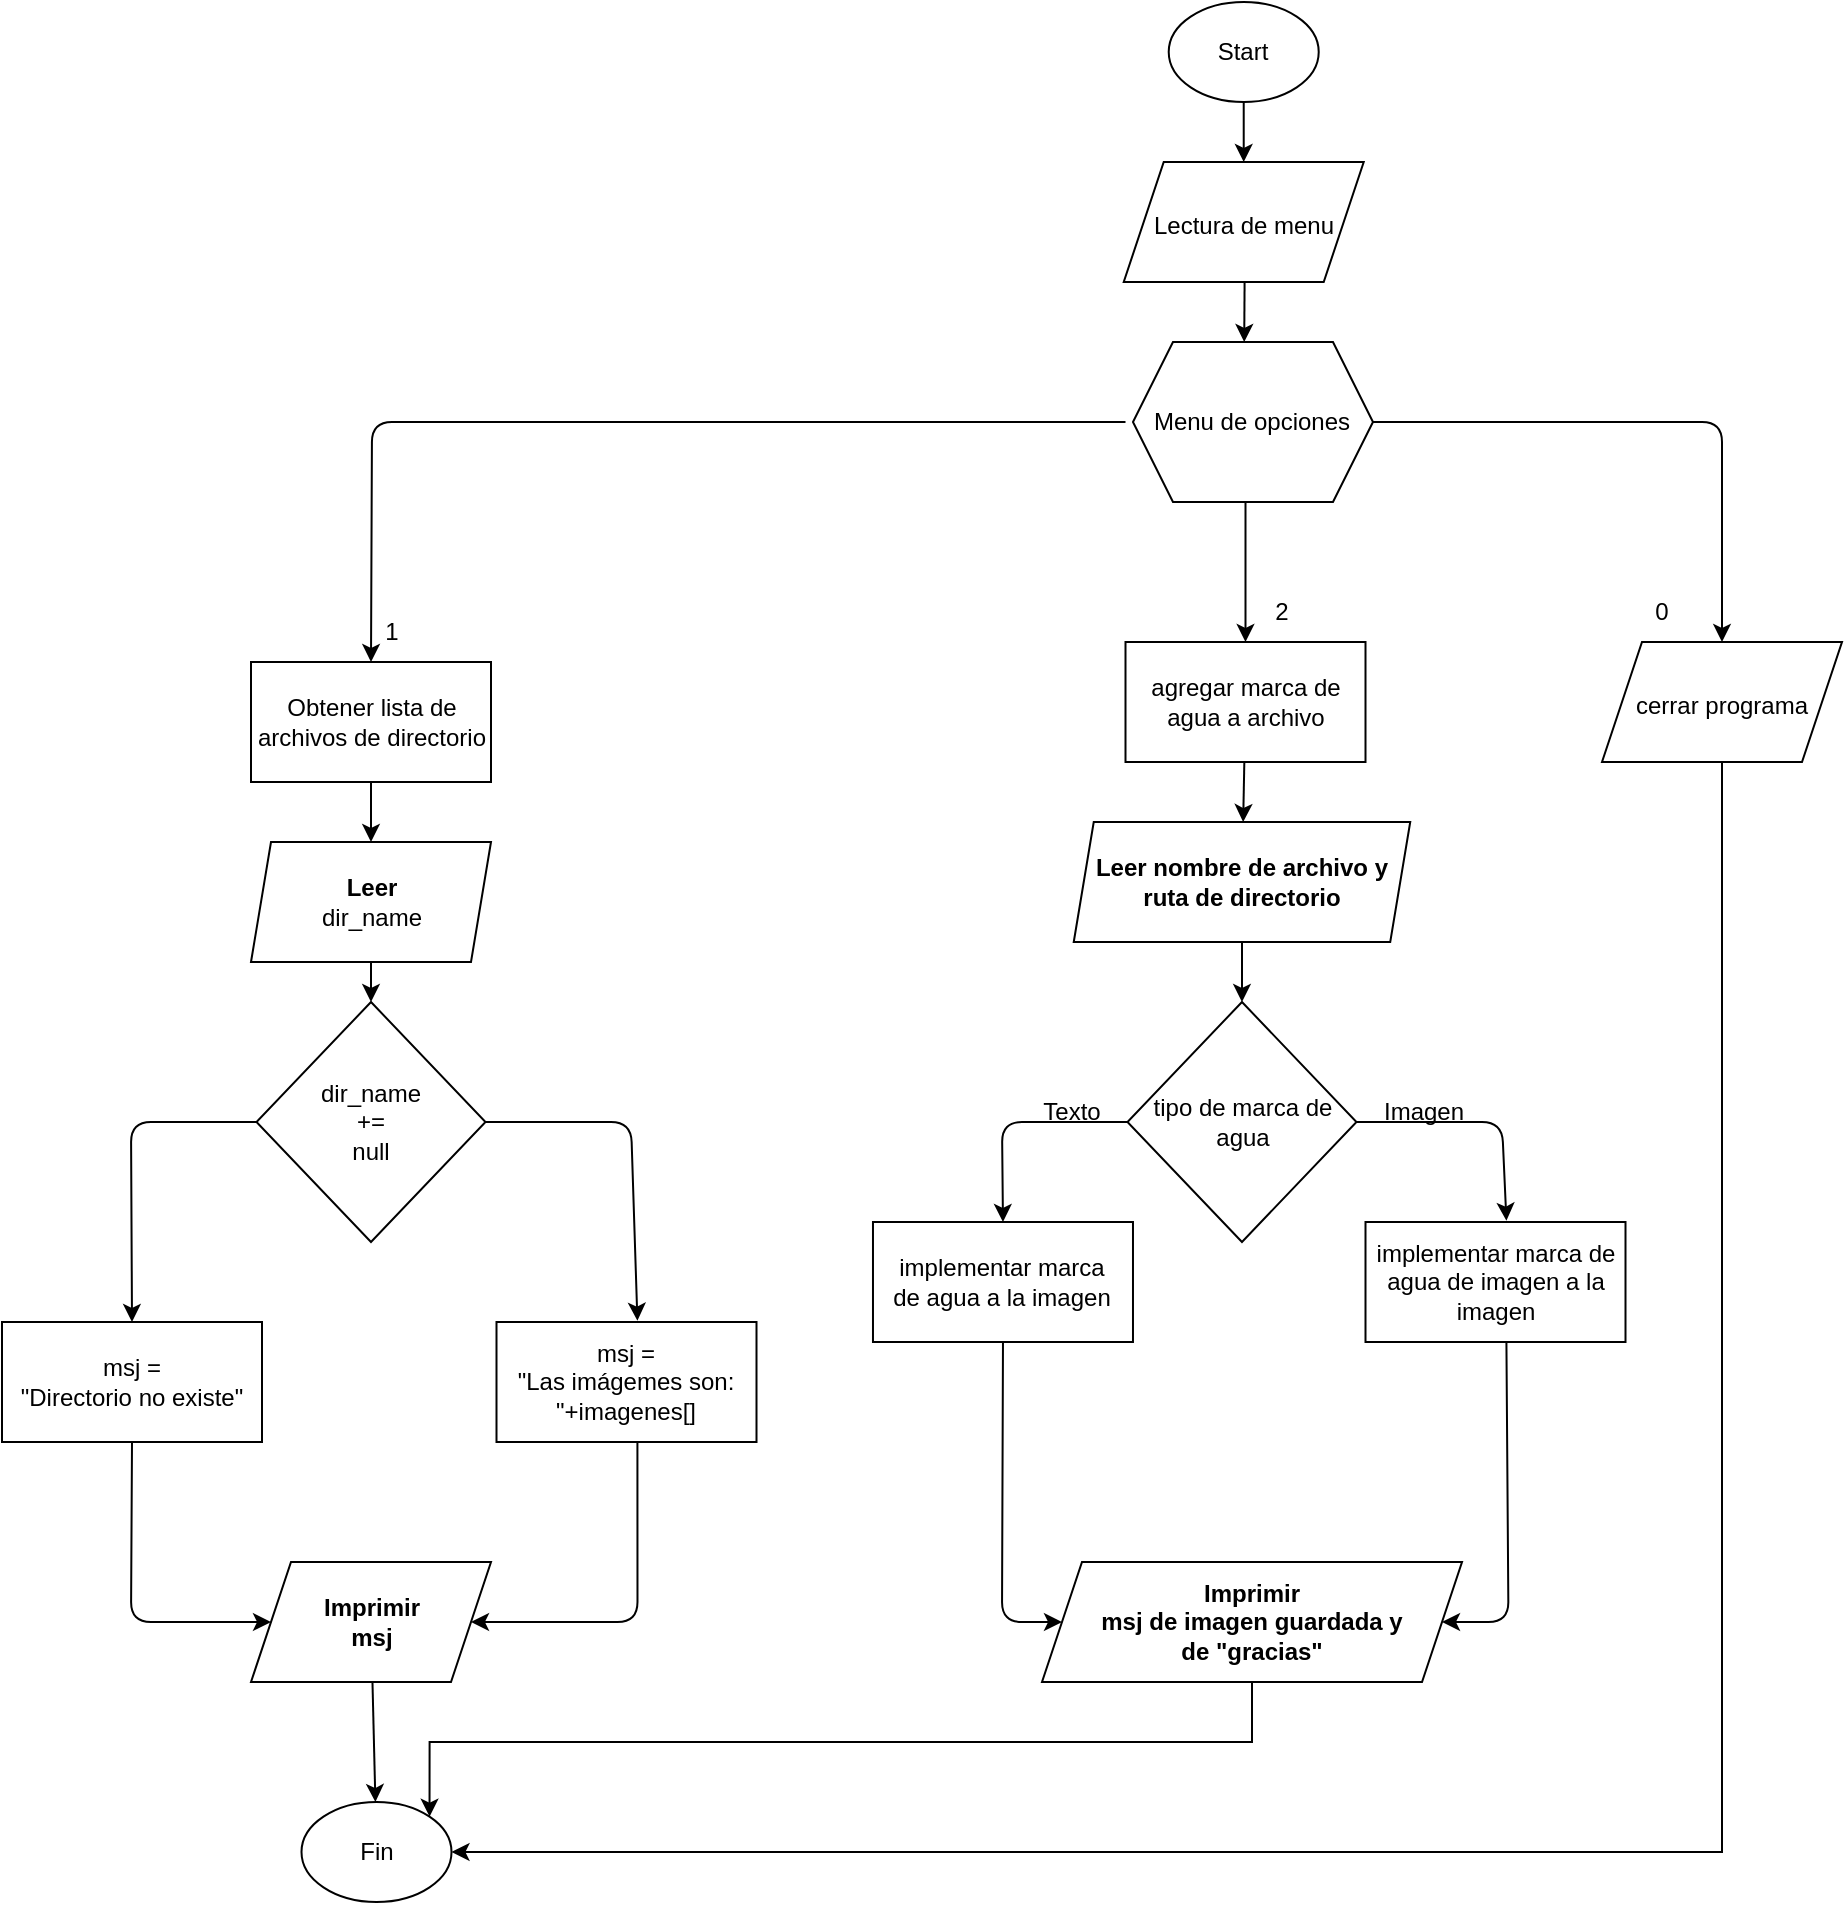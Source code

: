<mxfile version="20.8.10" type="device"><diagram id="IjiTmnJwu6j2XZqDibwr" name="Page-1"><mxGraphModel dx="2268" dy="820" grid="1" gridSize="10" guides="1" tooltips="1" connect="1" arrows="1" fold="1" page="1" pageScale="1" pageWidth="850" pageHeight="1100" math="0" shadow="0"><root><mxCell id="0"/><mxCell id="1" parent="0"/><mxCell id="22" value="" style="edgeStyle=none;html=1;" parent="1" edge="1"><mxGeometry relative="1" as="geometry"><mxPoint x="581.36" y="160" as="sourcePoint"/><mxPoint x="581.11" y="200" as="targetPoint"/></mxGeometry></mxCell><mxCell id="35" value="" style="edgeStyle=none;html=1;fontSize=18;" parent="1" source="2" target="34" edge="1"><mxGeometry relative="1" as="geometry"/></mxCell><mxCell id="2" value="Start" style="ellipse;whiteSpace=wrap;html=1;" parent="1" vertex="1"><mxGeometry x="543.36" y="30" width="75" height="50" as="geometry"/></mxCell><mxCell id="7" value="" style="edgeStyle=none;html=1;" parent="1" source="3" target="6" edge="1"><mxGeometry relative="1" as="geometry"/></mxCell><mxCell id="3" value="Leer&lt;br&gt;&lt;span style=&quot;font-weight: normal;&quot;&gt;dir_name&lt;/span&gt;" style="shape=parallelogram;perimeter=parallelogramPerimeter;whiteSpace=wrap;html=1;fixedSize=1;size=10.0;fontStyle=1" parent="1" vertex="1"><mxGeometry x="84.5" y="450" width="120" height="60" as="geometry"/></mxCell><mxCell id="9" value="" style="edgeStyle=none;html=1;entryX=0.542;entryY=-0.011;entryDx=0;entryDy=0;entryPerimeter=0;" parent="1" source="6" target="8" edge="1"><mxGeometry relative="1" as="geometry"><Array as="points"><mxPoint x="274.5" y="590"/></Array></mxGeometry></mxCell><mxCell id="38" style="edgeStyle=none;html=1;entryX=0.5;entryY=0;entryDx=0;entryDy=0;fontSize=12;" parent="1" source="6" target="10" edge="1"><mxGeometry relative="1" as="geometry"><Array as="points"><mxPoint x="24.5" y="590"/></Array></mxGeometry></mxCell><mxCell id="6" value="dir_name &lt;br&gt;+=&lt;br&gt;null" style="rhombus;whiteSpace=wrap;html=1;" parent="1" vertex="1"><mxGeometry x="87.25" y="530" width="114.5" height="120" as="geometry"/></mxCell><mxCell id="16" style="edgeStyle=none;html=1;entryX=1;entryY=0.5;entryDx=0;entryDy=0;exitX=0.542;exitY=1.002;exitDx=0;exitDy=0;exitPerimeter=0;" parent="1" source="8" target="40" edge="1"><mxGeometry relative="1" as="geometry"><mxPoint x="207.25" y="840.0" as="targetPoint"/><Array as="points"><mxPoint x="277.75" y="840"/></Array></mxGeometry></mxCell><mxCell id="8" value="msj = &lt;br&gt;&quot;Las imágemes son: &quot;+imagenes[]" style="whiteSpace=wrap;html=1;" parent="1" vertex="1"><mxGeometry x="207.25" y="690" width="130" height="60" as="geometry"/></mxCell><mxCell id="15" value="" style="edgeStyle=none;html=1;entryX=0;entryY=0.5;entryDx=0;entryDy=0;exitX=0.5;exitY=1;exitDx=0;exitDy=0;" parent="1" source="10" target="40" edge="1"><mxGeometry relative="1" as="geometry"><mxPoint x="-58.25" y="750.0" as="sourcePoint"/><mxPoint x="87.25" y="840.0" as="targetPoint"/><Array as="points"><mxPoint x="24.5" y="840"/></Array></mxGeometry></mxCell><mxCell id="19" value="Fin" style="ellipse;whiteSpace=wrap;html=1;" parent="1" vertex="1"><mxGeometry x="109.75" y="930" width="75" height="50" as="geometry"/></mxCell><mxCell id="24" style="edgeStyle=none;html=1;entryX=0.5;entryY=0;entryDx=0;entryDy=0;" parent="1" target="23" edge="1"><mxGeometry relative="1" as="geometry"><Array as="points"><mxPoint x="206.75" y="240"/><mxPoint x="145" y="240"/></Array><mxPoint x="521.75" y="240" as="sourcePoint"/></mxGeometry></mxCell><mxCell id="26" value="" style="edgeStyle=none;html=1;exitX=0.5;exitY=1;exitDx=0;exitDy=0;" parent="1" target="25" edge="1"><mxGeometry relative="1" as="geometry"><Array as="points"/><mxPoint x="581.75" y="280" as="sourcePoint"/></mxGeometry></mxCell><mxCell id="31" value="" style="edgeStyle=none;html=1;fontSize=18;" parent="1" edge="1"><mxGeometry relative="1" as="geometry"><mxPoint x="820.0" y="350" as="targetPoint"/><Array as="points"><mxPoint x="820" y="240"/></Array><mxPoint x="640" y="240" as="sourcePoint"/></mxGeometry></mxCell><mxCell id="29" value="" style="edgeStyle=none;html=1;fontSize=18;entryX=0.5;entryY=0;entryDx=0;entryDy=0;" parent="1" source="23" target="3" edge="1"><mxGeometry relative="1" as="geometry"><mxPoint x="147.5" y="440" as="targetPoint"/></mxGeometry></mxCell><mxCell id="23" value="Obtener lista de archivos de directorio" style="whiteSpace=wrap;html=1;" parent="1" vertex="1"><mxGeometry x="84.5" y="360" width="120" height="60" as="geometry"/></mxCell><mxCell id="43" value="" style="edgeStyle=none;html=1;fontSize=12;" parent="1" source="25" target="42" edge="1"><mxGeometry relative="1" as="geometry"/></mxCell><mxCell id="25" value="agregar marca de agua a archivo" style="whiteSpace=wrap;html=1;" parent="1" vertex="1"><mxGeometry x="521.75" y="350" width="120" height="60" as="geometry"/></mxCell><mxCell id="roUxp3HFP8F-yuzGw5za-48" style="edgeStyle=orthogonalEdgeStyle;rounded=0;orthogonalLoop=1;jettySize=auto;html=1;exitX=0.5;exitY=1;exitDx=0;exitDy=0;entryX=1;entryY=0.5;entryDx=0;entryDy=0;" parent="1" source="33" target="19" edge="1"><mxGeometry relative="1" as="geometry"/></mxCell><mxCell id="33" value="&lt;span style=&quot;font-size: 12px;&quot;&gt;cerrar programa&lt;/span&gt;" style="shape=parallelogram;perimeter=parallelogramPerimeter;whiteSpace=wrap;html=1;fixedSize=1;fontSize=18;" parent="1" vertex="1"><mxGeometry x="760" y="350" width="120" height="60" as="geometry"/></mxCell><mxCell id="34" value="&lt;font style=&quot;font-size: 12px;&quot;&gt;Lectura de menu&lt;br&gt;&lt;/font&gt;" style="shape=parallelogram;perimeter=parallelogramPerimeter;whiteSpace=wrap;html=1;fixedSize=1;fontSize=18;" parent="1" vertex="1"><mxGeometry x="520.86" y="110" width="120" height="60" as="geometry"/></mxCell><mxCell id="37" style="edgeStyle=none;html=1;fontSize=12;" parent="1" source="10" edge="1"><mxGeometry relative="1" as="geometry"><mxPoint x="14" y="700.0" as="targetPoint"/></mxGeometry></mxCell><mxCell id="10" value="msj = &lt;br&gt;&quot;Directorio no existe&quot;" style="whiteSpace=wrap;html=1;" parent="1" vertex="1"><mxGeometry x="-40" y="690" width="130" height="60" as="geometry"/></mxCell><mxCell id="41" value="" style="edgeStyle=none;html=1;fontSize=12;" parent="1" source="40" target="19" edge="1"><mxGeometry relative="1" as="geometry"/></mxCell><mxCell id="40" value="&lt;b&gt;Imprimir&lt;br&gt;msj&lt;/b&gt;" style="shape=parallelogram;perimeter=parallelogramPerimeter;whiteSpace=wrap;html=1;fixedSize=1;fontSize=12;" parent="1" vertex="1"><mxGeometry x="84.5" y="810" width="120" height="60" as="geometry"/></mxCell><mxCell id="pkpLJFI0L02xDPb_ya9f-51" style="edgeStyle=orthogonalEdgeStyle;rounded=0;orthogonalLoop=1;jettySize=auto;html=1;exitX=0.5;exitY=1;exitDx=0;exitDy=0;entryX=0.5;entryY=0;entryDx=0;entryDy=0;" parent="1" source="42" target="46" edge="1"><mxGeometry relative="1" as="geometry"/></mxCell><mxCell id="42" value="Leer nombre de archivo y&lt;br&gt;ruta de directorio" style="shape=parallelogram;perimeter=parallelogramPerimeter;whiteSpace=wrap;html=1;fixedSize=1;size=10.0;fontStyle=1" parent="1" vertex="1"><mxGeometry x="495.87" y="440" width="168.25" height="60" as="geometry"/></mxCell><mxCell id="46" value="tipo de marca de agua" style="rhombus;whiteSpace=wrap;html=1;" parent="1" vertex="1"><mxGeometry x="522.74" y="530" width="114.5" height="120" as="geometry"/></mxCell><mxCell id="roUxp3HFP8F-yuzGw5za-51" value="1" style="text;html=1;strokeColor=none;fillColor=none;align=center;verticalAlign=middle;whiteSpace=wrap;rounded=0;" parent="1" vertex="1"><mxGeometry x="124.75" y="330" width="60" height="30" as="geometry"/></mxCell><mxCell id="roUxp3HFP8F-yuzGw5za-52" value="2" style="text;html=1;strokeColor=none;fillColor=none;align=center;verticalAlign=middle;whiteSpace=wrap;rounded=0;" parent="1" vertex="1"><mxGeometry x="570" y="320" width="60" height="30" as="geometry"/></mxCell><mxCell id="roUxp3HFP8F-yuzGw5za-53" value="0" style="text;html=1;strokeColor=none;fillColor=none;align=center;verticalAlign=middle;whiteSpace=wrap;rounded=0;" parent="1" vertex="1"><mxGeometry x="760" y="320" width="60" height="30" as="geometry"/></mxCell><mxCell id="pkpLJFI0L02xDPb_ya9f-52" value="" style="edgeStyle=none;html=1;entryX=0.542;entryY=-0.011;entryDx=0;entryDy=0;entryPerimeter=0;" parent="1" target="pkpLJFI0L02xDPb_ya9f-55" edge="1"><mxGeometry relative="1" as="geometry"><Array as="points"><mxPoint x="709.99" y="590"/></Array><mxPoint x="637.24" y="590" as="sourcePoint"/></mxGeometry></mxCell><mxCell id="pkpLJFI0L02xDPb_ya9f-53" style="edgeStyle=none;html=1;entryX=0.5;entryY=0;entryDx=0;entryDy=0;fontSize=12;" parent="1" target="pkpLJFI0L02xDPb_ya9f-58" edge="1"><mxGeometry relative="1" as="geometry"><Array as="points"><mxPoint x="459.99" y="590"/></Array><mxPoint x="522.74" y="590" as="sourcePoint"/></mxGeometry></mxCell><mxCell id="pkpLJFI0L02xDPb_ya9f-54" style="edgeStyle=none;html=1;entryX=1;entryY=0.5;entryDx=0;entryDy=0;exitX=0.542;exitY=1.002;exitDx=0;exitDy=0;exitPerimeter=0;" parent="1" source="pkpLJFI0L02xDPb_ya9f-55" target="pkpLJFI0L02xDPb_ya9f-59" edge="1"><mxGeometry relative="1" as="geometry"><mxPoint x="642.74" y="840.0" as="targetPoint"/><Array as="points"><mxPoint x="713.24" y="840"/></Array></mxGeometry></mxCell><mxCell id="pkpLJFI0L02xDPb_ya9f-55" value="implementar marca de agua de imagen a la imagen" style="whiteSpace=wrap;html=1;" parent="1" vertex="1"><mxGeometry x="641.75" y="640" width="130" height="60" as="geometry"/></mxCell><mxCell id="pkpLJFI0L02xDPb_ya9f-56" value="" style="edgeStyle=none;html=1;entryX=0;entryY=0.5;entryDx=0;entryDy=0;exitX=0.5;exitY=1;exitDx=0;exitDy=0;" parent="1" source="pkpLJFI0L02xDPb_ya9f-58" target="pkpLJFI0L02xDPb_ya9f-59" edge="1"><mxGeometry relative="1" as="geometry"><mxPoint x="377.24" y="750.0" as="sourcePoint"/><mxPoint x="522.74" y="840.0" as="targetPoint"/><Array as="points"><mxPoint x="459.99" y="840"/></Array></mxGeometry></mxCell><mxCell id="pkpLJFI0L02xDPb_ya9f-58" value="implementar marca&lt;br&gt;de agua a la imagen" style="whiteSpace=wrap;html=1;" parent="1" vertex="1"><mxGeometry x="395.49" y="640" width="130" height="60" as="geometry"/></mxCell><mxCell id="pkpLJFI0L02xDPb_ya9f-67" style="edgeStyle=orthogonalEdgeStyle;rounded=0;orthogonalLoop=1;jettySize=auto;html=1;exitX=0.5;exitY=1;exitDx=0;exitDy=0;entryX=1;entryY=0;entryDx=0;entryDy=0;" parent="1" source="pkpLJFI0L02xDPb_ya9f-59" target="19" edge="1"><mxGeometry relative="1" as="geometry"/></mxCell><mxCell id="pkpLJFI0L02xDPb_ya9f-59" value="&lt;b&gt;Imprimir&lt;br&gt;msj de imagen guardada y&lt;br&gt;de &quot;gracias&quot;&lt;br&gt;&lt;/b&gt;" style="shape=parallelogram;perimeter=parallelogramPerimeter;whiteSpace=wrap;html=1;fixedSize=1;fontSize=12;" parent="1" vertex="1"><mxGeometry x="480" y="810" width="210.01" height="60" as="geometry"/></mxCell><mxCell id="pkpLJFI0L02xDPb_ya9f-64" value="Texto" style="text;html=1;strokeColor=none;fillColor=none;align=center;verticalAlign=middle;whiteSpace=wrap;rounded=0;" parent="1" vertex="1"><mxGeometry x="465.49" y="570" width="60" height="30" as="geometry"/></mxCell><mxCell id="pkpLJFI0L02xDPb_ya9f-65" value="Imagen" style="text;html=1;strokeColor=none;fillColor=none;align=center;verticalAlign=middle;whiteSpace=wrap;rounded=0;" parent="1" vertex="1"><mxGeometry x="640.86" y="570" width="60" height="30" as="geometry"/></mxCell><mxCell id="zJ3uY7xJTECUQeAfx7PG-47" value="Menu de opciones" style="shape=hexagon;perimeter=hexagonPerimeter2;whiteSpace=wrap;html=1;fixedSize=1;" vertex="1" parent="1"><mxGeometry x="525.49" y="200" width="120" height="80" as="geometry"/></mxCell></root></mxGraphModel></diagram></mxfile>